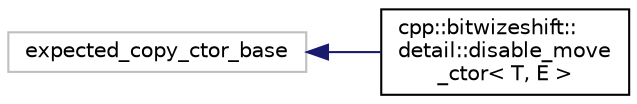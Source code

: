 digraph "Graphical Class Hierarchy"
{
  edge [fontname="Helvetica",fontsize="10",labelfontname="Helvetica",labelfontsize="10"];
  node [fontname="Helvetica",fontsize="10",shape=record];
  rankdir="LR";
  Node35 [label="expected_copy_ctor_base",height=0.2,width=0.4,color="grey75", fillcolor="white", style="filled"];
  Node35 -> Node0 [dir="back",color="midnightblue",fontsize="10",style="solid",fontname="Helvetica"];
  Node0 [label="cpp::bitwizeshift::\ldetail::disable_move\l_ctor\< T, E \>",height=0.2,width=0.4,color="black", fillcolor="white", style="filled",URL="$d7/dc0/structcpp_1_1bitwizeshift_1_1detail_1_1disable__move__ctor.html"];
}
